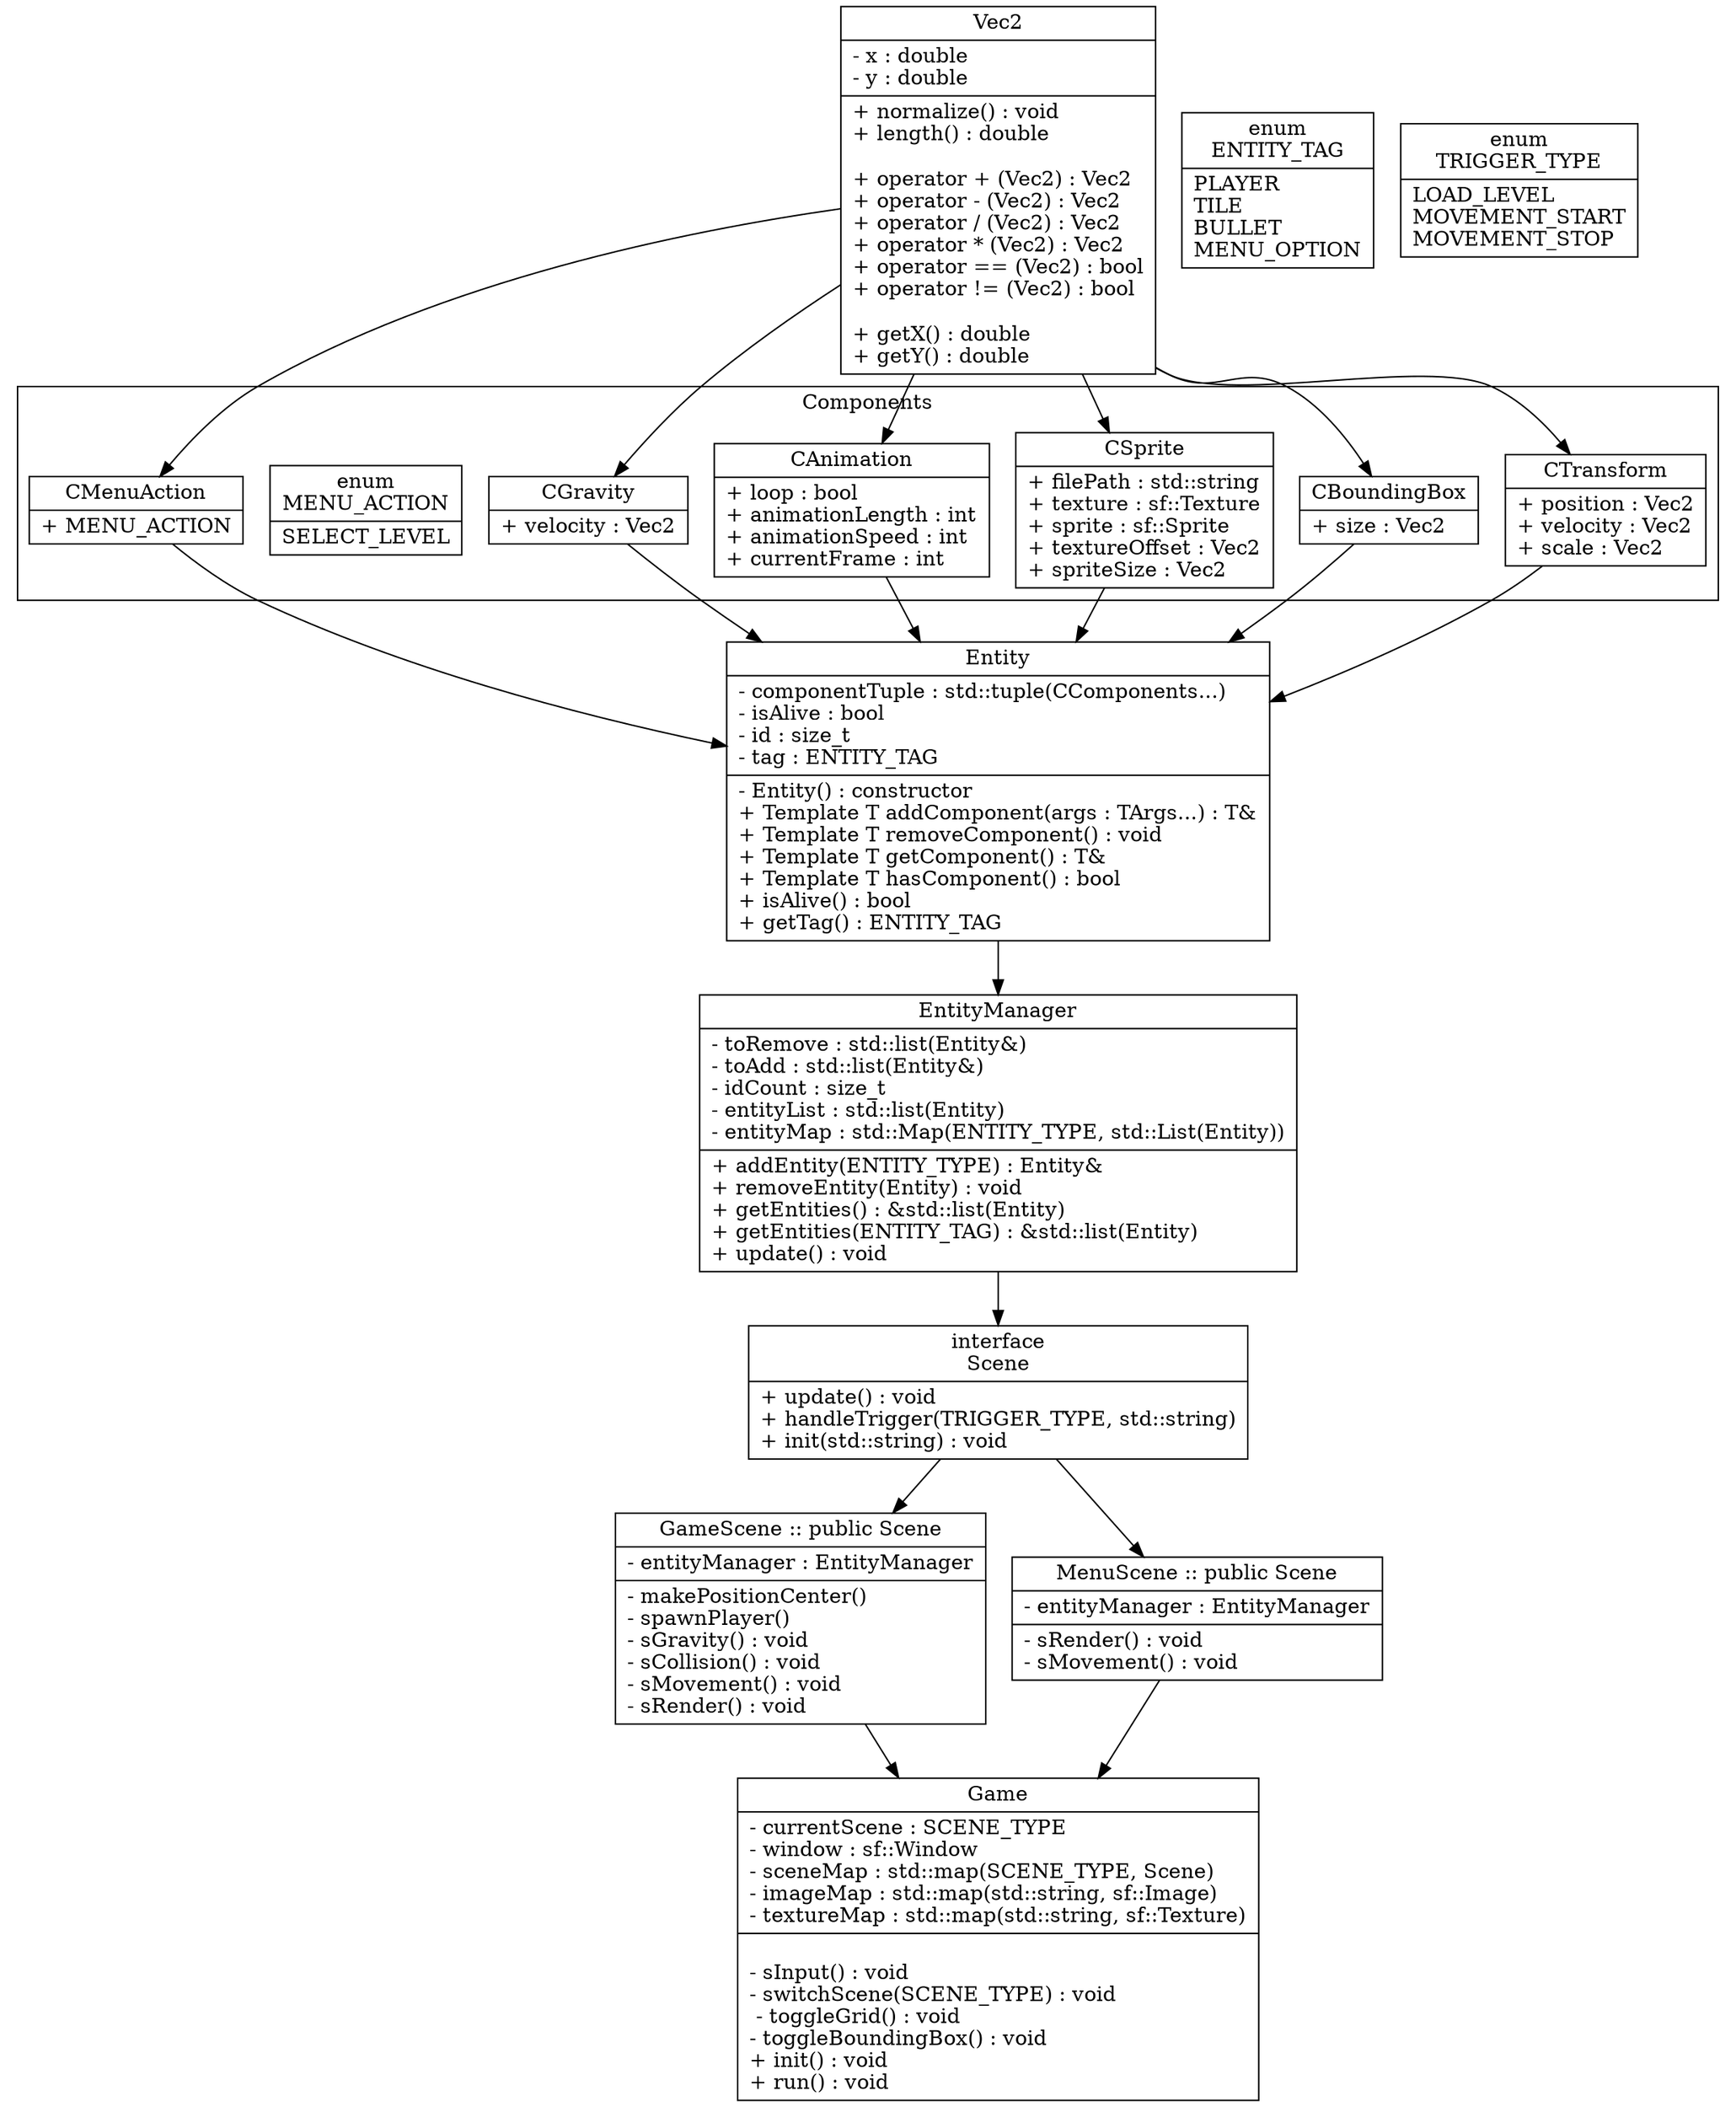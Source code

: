 digraph classes
{
	node [shape=record];

	Vec2
	[
		label=
		"{
			Vec2|
			- x : double\l
			- y : double\l|
			+ normalize() : void\l
			+ length() : double\l\l
			+ operator + (Vec2) : Vec2\l
			+ operator - (Vec2) : Vec2\l
			+ operator / (Vec2) : Vec2\l
			+ operator * (Vec2) : Vec2\l
			+ operator == (Vec2) : bool\l
			+ operator != (Vec2) : bool\l\l
			+ getX() : double\l
			+ getY() : double\l
		}"
	];

	subgraph clusterComponents
	{
		label="Components"
		CTransform
		[
			label=
			"{
				CTransform|
				+ position : Vec2\l
				+ velocity : Vec2\l
				+ scale : Vec2\l
			}"
		];

		CBoundingBox
		[
			label=
			"{
				CBoundingBox|
				+ size : Vec2\l
			}"
		];

		CSprite
		[
			label=
			"{
				CSprite|
				+ filePath : std::string\l
				+ texture : sf::Texture\l
				+ sprite : sf::Sprite\l
				+ textureOffset : Vec2\l
				+ spriteSize : Vec2\l
			}"
		]

		CAnimation
		[
			label=
			"{
				CAnimation|
				+ loop : bool\l
				+ animationLength : int\l
				+ animationSpeed : int\l
				+ currentFrame : int\l
			}" 
		];

		CGravity
		[
			label=
			"{
				CGravity|
				+ velocity : Vec2\l
			}"
		];

		MENU_ACTION
		[
			label=
			"{
				enum\n
				MENU_ACTION|
				SELECT_LEVEL
			}"
		];
		
		CMenuAction
		[
			label=
			"{
				CMenuAction|
				+ MENU_ACTION
			}"
		];

	}

	ENTITY_TAG
	[
		label=
		"{
			enum\n
			ENTITY_TAG|
			PLAYER\l
			TILE\l
			BULLET\l
			MENU_OPTION\l
		}"
	];

	Entity
	[
		label=
		"{
			Entity|
			- componentTuple : std::tuple(CComponents...)\l
			- isAlive : bool\l
			- id : size_t\l
			- tag : ENTITY_TAG\l|
			- Entity() : constructor\l
			+ Template T addComponent(args : TArgs...) : T&\l
			+ Template T removeComponent() : void\l
			+ Template T getComponent() : T&\l
			+ Template T hasComponent() : bool\l
			+ isAlive() : bool\l
			+ getTag() :  ENTITY_TAG\l
		}"
	];

	EntityManager
	[
		label=
		"{
			EntityManager|
			- toRemove : std::list(Entity&)\l
			- toAdd : std::list(Entity&)\l
			- idCount : size_t\l
			- entityList : std::list(Entity)\l
			- entityMap : std::Map(ENTITY_TYPE, std::List(Entity))|
			+ addEntity(ENTITY_TYPE) : Entity&\l
			+ removeEntity(Entity) : void\l
			+ getEntities() : &std::list(Entity)\l
			+ getEntities(ENTITY_TAG) : &std::list(Entity)\l
			+ update() : void\l
		}"
	];

	TRIGGER_TYPE
	[
		label=
		"{
			enum\n
			TRIGGER_TYPE|
			LOAD_LEVEL\l
			MOVEMENT_START\l
			MOVEMENT_STOP\l
		}"
	];

	SceneInterface
	[
		label=
		"{
			interface\n
			Scene|
			+ update() : void\l
			+ handleTrigger(TRIGGER_TYPE, std::string)\l
			+ init(std::string) : void\l
		}"
	];
	
	GameScene
	[
		label=
		"{
			GameScene :: public Scene|
			- entityManager : EntityManager\l|
			- makePositionCenter()\l
			- spawnPlayer()\l
			- sGravity() : void\l
			- sCollision() : void\l
			- sMovement() : void \l
			- sRender() : void\l
		}"
	];

	MenuScene
	[
		label=
		"{
			MenuScene :: public Scene|
			- entityManager : EntityManager\l|
			- sRender() : void\l
			- sMovement() : void\l
		}"
	];
	
	Game
	[
		label=
		"{
			Game|
			- currentScene : SCENE_TYPE\l
			- window : sf::Window\l
			- sceneMap : std::map(SCENE_TYPE, Scene)\l
			- imageMap : std::map(std::string, sf::Image)\l
			- textureMap : std::map(std::string, sf::Texture)|\l
			- sInput() : void\l
			- switchScene(SCENE_TYPE) : void\l 
			- toggleGrid() : void\l
			- toggleBoundingBox() : void\l
			+ init() : void\l
			+ run() : void\l
		}"
	];

	Vec2 -> {CSprite, CAnimation, CBoundingBox, CGravity, CTransform, CMenuAction};
	{CSprite, CAnimation, CBoundingBox, CGravity, CTransform, CMenuAction} -> Entity;
	Entity -> EntityManager;
	EntityManager -> SceneInterface -> {GameScene, MenuScene};
	{GameScene, MenuScene} -> Game;
}

